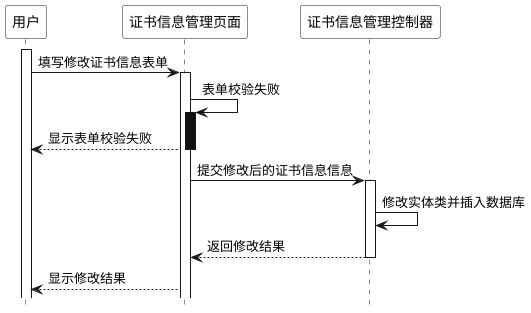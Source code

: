 @startuml written_update

hide footbox
skinparam sequence {
  ParticipantBackgroundColor #ffffff
  ParticipantFontColor #000000
}

participant 用户
participant 证书信息管理页面
participant 证书信息管理控制器

activate 用户
用户 -> 证书信息管理页面: 填写修改证书信息表单


activate 证书信息管理页面
证书信息管理页面 -> 证书信息管理页面: 表单校验失败

activate 证书信息管理页面 #1
证书信息管理页面 --> 用户: 显示表单校验失败
deactivate 证书信息管理页面 #1

证书信息管理页面 -> 证书信息管理控制器: 提交修改后的证书信息信息

activate 证书信息管理控制器
证书信息管理控制器 -> 证书信息管理控制器: 修改实体类并插入数据库

证书信息管理控制器 --> 证书信息管理页面: 返回修改结果
deactivate 证书信息管理控制器

证书信息管理页面 --> 用户: 显示修改结果

@enduml